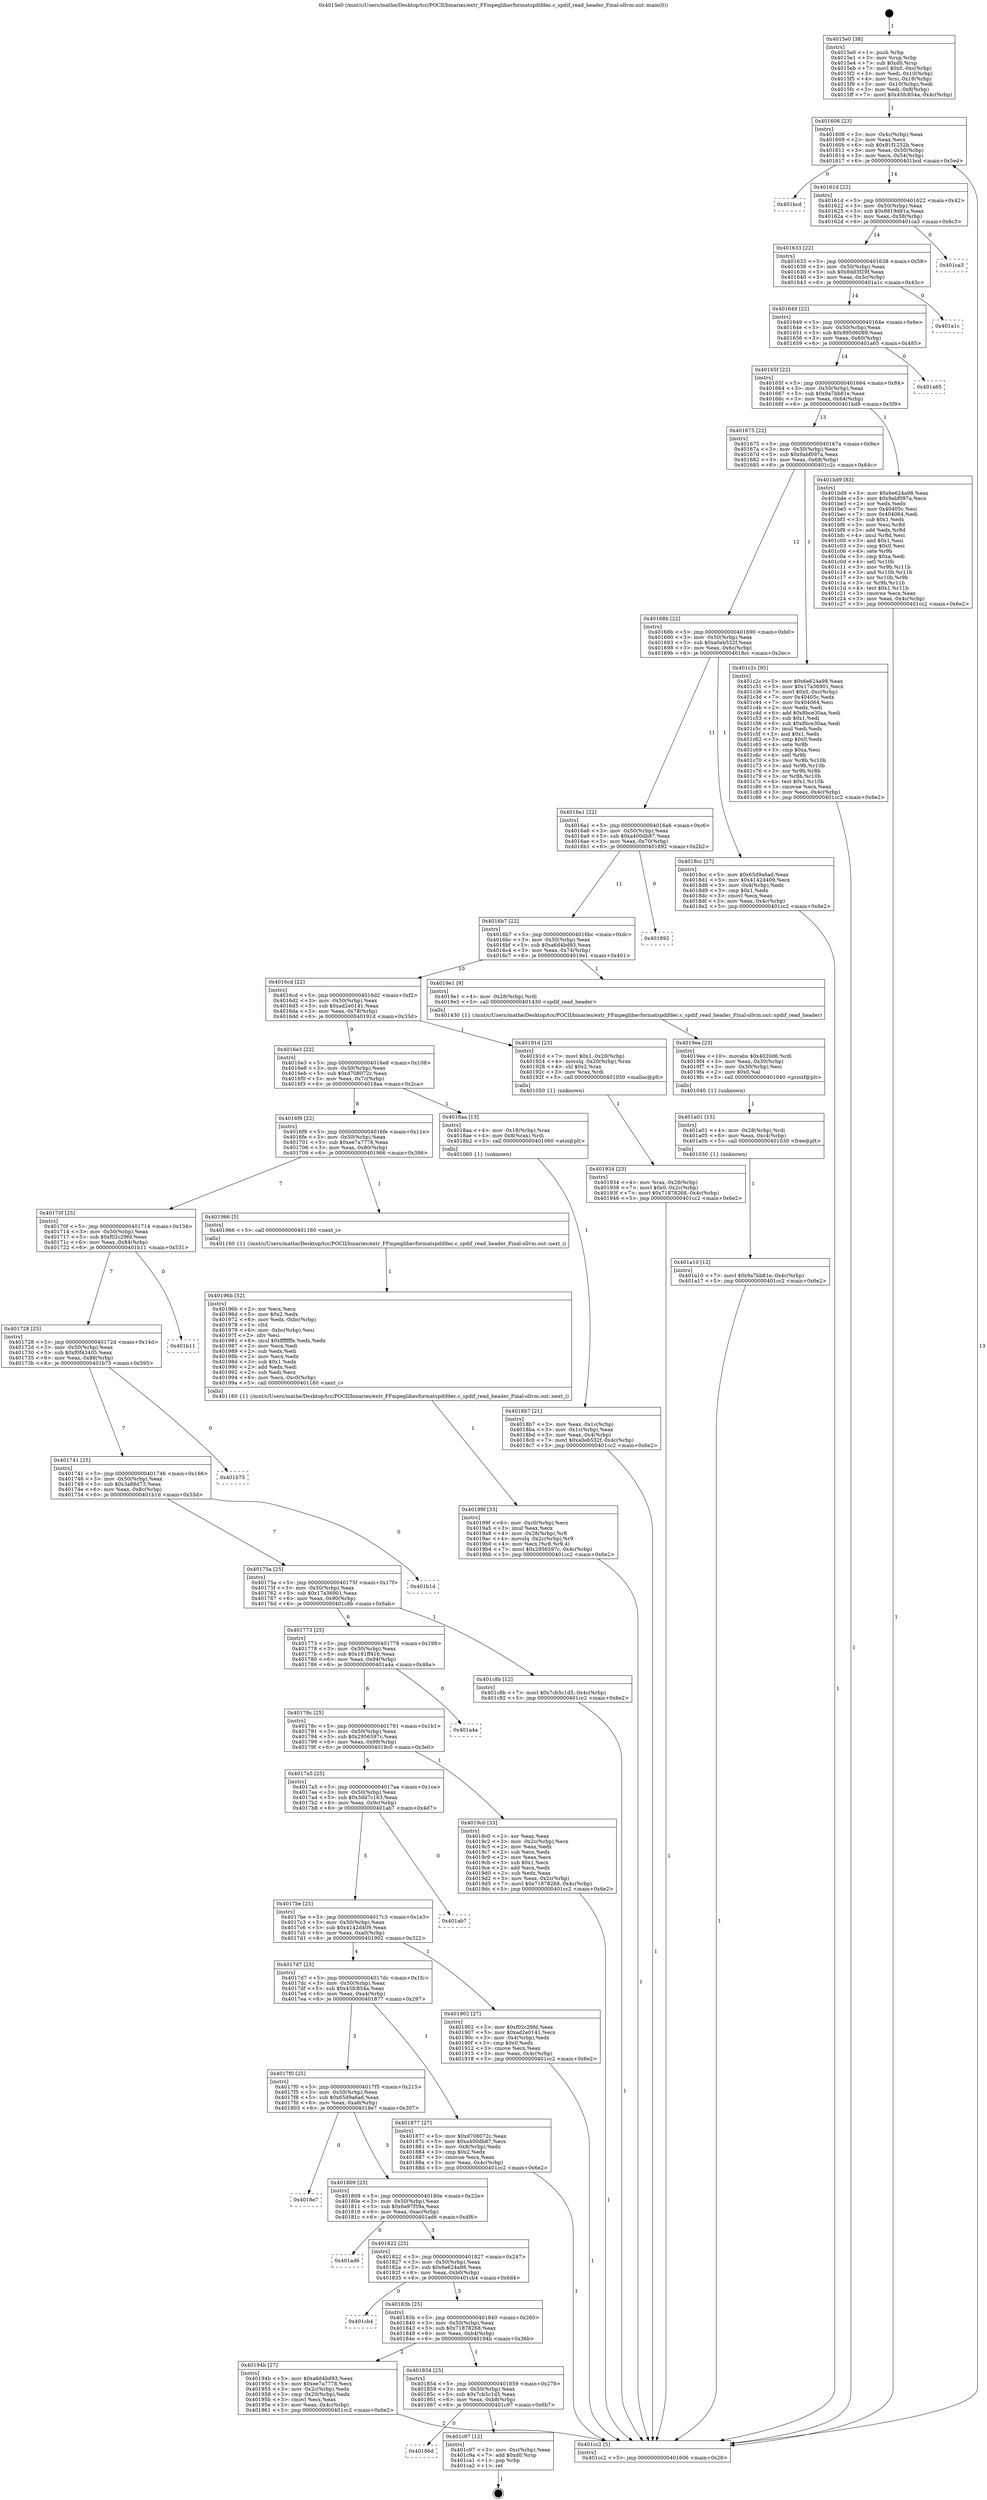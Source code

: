digraph "0x4015e0" {
  label = "0x4015e0 (/mnt/c/Users/mathe/Desktop/tcc/POCII/binaries/extr_FFmpeglibavformatspdifdec.c_spdif_read_header_Final-ollvm.out::main(0))"
  labelloc = "t"
  node[shape=record]

  Entry [label="",width=0.3,height=0.3,shape=circle,fillcolor=black,style=filled]
  "0x401606" [label="{
     0x401606 [23]\l
     | [instrs]\l
     &nbsp;&nbsp;0x401606 \<+3\>: mov -0x4c(%rbp),%eax\l
     &nbsp;&nbsp;0x401609 \<+2\>: mov %eax,%ecx\l
     &nbsp;&nbsp;0x40160b \<+6\>: sub $0x81f1252b,%ecx\l
     &nbsp;&nbsp;0x401611 \<+3\>: mov %eax,-0x50(%rbp)\l
     &nbsp;&nbsp;0x401614 \<+3\>: mov %ecx,-0x54(%rbp)\l
     &nbsp;&nbsp;0x401617 \<+6\>: je 0000000000401bcd \<main+0x5ed\>\l
  }"]
  "0x401bcd" [label="{
     0x401bcd\l
  }", style=dashed]
  "0x40161d" [label="{
     0x40161d [22]\l
     | [instrs]\l
     &nbsp;&nbsp;0x40161d \<+5\>: jmp 0000000000401622 \<main+0x42\>\l
     &nbsp;&nbsp;0x401622 \<+3\>: mov -0x50(%rbp),%eax\l
     &nbsp;&nbsp;0x401625 \<+5\>: sub $0x8819d91a,%eax\l
     &nbsp;&nbsp;0x40162a \<+3\>: mov %eax,-0x58(%rbp)\l
     &nbsp;&nbsp;0x40162d \<+6\>: je 0000000000401ca3 \<main+0x6c3\>\l
  }"]
  Exit [label="",width=0.3,height=0.3,shape=circle,fillcolor=black,style=filled,peripheries=2]
  "0x401ca3" [label="{
     0x401ca3\l
  }", style=dashed]
  "0x401633" [label="{
     0x401633 [22]\l
     | [instrs]\l
     &nbsp;&nbsp;0x401633 \<+5\>: jmp 0000000000401638 \<main+0x58\>\l
     &nbsp;&nbsp;0x401638 \<+3\>: mov -0x50(%rbp),%eax\l
     &nbsp;&nbsp;0x40163b \<+5\>: sub $0x8dd3f29f,%eax\l
     &nbsp;&nbsp;0x401640 \<+3\>: mov %eax,-0x5c(%rbp)\l
     &nbsp;&nbsp;0x401643 \<+6\>: je 0000000000401a1c \<main+0x43c\>\l
  }"]
  "0x40186d" [label="{
     0x40186d\l
  }", style=dashed]
  "0x401a1c" [label="{
     0x401a1c\l
  }", style=dashed]
  "0x401649" [label="{
     0x401649 [22]\l
     | [instrs]\l
     &nbsp;&nbsp;0x401649 \<+5\>: jmp 000000000040164e \<main+0x6e\>\l
     &nbsp;&nbsp;0x40164e \<+3\>: mov -0x50(%rbp),%eax\l
     &nbsp;&nbsp;0x401651 \<+5\>: sub $0x99506089,%eax\l
     &nbsp;&nbsp;0x401656 \<+3\>: mov %eax,-0x60(%rbp)\l
     &nbsp;&nbsp;0x401659 \<+6\>: je 0000000000401a65 \<main+0x485\>\l
  }"]
  "0x401c97" [label="{
     0x401c97 [12]\l
     | [instrs]\l
     &nbsp;&nbsp;0x401c97 \<+3\>: mov -0xc(%rbp),%eax\l
     &nbsp;&nbsp;0x401c9a \<+7\>: add $0xd0,%rsp\l
     &nbsp;&nbsp;0x401ca1 \<+1\>: pop %rbp\l
     &nbsp;&nbsp;0x401ca2 \<+1\>: ret\l
  }"]
  "0x401a65" [label="{
     0x401a65\l
  }", style=dashed]
  "0x40165f" [label="{
     0x40165f [22]\l
     | [instrs]\l
     &nbsp;&nbsp;0x40165f \<+5\>: jmp 0000000000401664 \<main+0x84\>\l
     &nbsp;&nbsp;0x401664 \<+3\>: mov -0x50(%rbp),%eax\l
     &nbsp;&nbsp;0x401667 \<+5\>: sub $0x9a7bb81e,%eax\l
     &nbsp;&nbsp;0x40166c \<+3\>: mov %eax,-0x64(%rbp)\l
     &nbsp;&nbsp;0x40166f \<+6\>: je 0000000000401bd9 \<main+0x5f9\>\l
  }"]
  "0x401a10" [label="{
     0x401a10 [12]\l
     | [instrs]\l
     &nbsp;&nbsp;0x401a10 \<+7\>: movl $0x9a7bb81e,-0x4c(%rbp)\l
     &nbsp;&nbsp;0x401a17 \<+5\>: jmp 0000000000401cc2 \<main+0x6e2\>\l
  }"]
  "0x401bd9" [label="{
     0x401bd9 [83]\l
     | [instrs]\l
     &nbsp;&nbsp;0x401bd9 \<+5\>: mov $0x6e624a98,%eax\l
     &nbsp;&nbsp;0x401bde \<+5\>: mov $0x9abf097a,%ecx\l
     &nbsp;&nbsp;0x401be3 \<+2\>: xor %edx,%edx\l
     &nbsp;&nbsp;0x401be5 \<+7\>: mov 0x40405c,%esi\l
     &nbsp;&nbsp;0x401bec \<+7\>: mov 0x404064,%edi\l
     &nbsp;&nbsp;0x401bf3 \<+3\>: sub $0x1,%edx\l
     &nbsp;&nbsp;0x401bf6 \<+3\>: mov %esi,%r8d\l
     &nbsp;&nbsp;0x401bf9 \<+3\>: add %edx,%r8d\l
     &nbsp;&nbsp;0x401bfc \<+4\>: imul %r8d,%esi\l
     &nbsp;&nbsp;0x401c00 \<+3\>: and $0x1,%esi\l
     &nbsp;&nbsp;0x401c03 \<+3\>: cmp $0x0,%esi\l
     &nbsp;&nbsp;0x401c06 \<+4\>: sete %r9b\l
     &nbsp;&nbsp;0x401c0a \<+3\>: cmp $0xa,%edi\l
     &nbsp;&nbsp;0x401c0d \<+4\>: setl %r10b\l
     &nbsp;&nbsp;0x401c11 \<+3\>: mov %r9b,%r11b\l
     &nbsp;&nbsp;0x401c14 \<+3\>: and %r10b,%r11b\l
     &nbsp;&nbsp;0x401c17 \<+3\>: xor %r10b,%r9b\l
     &nbsp;&nbsp;0x401c1a \<+3\>: or %r9b,%r11b\l
     &nbsp;&nbsp;0x401c1d \<+4\>: test $0x1,%r11b\l
     &nbsp;&nbsp;0x401c21 \<+3\>: cmovne %ecx,%eax\l
     &nbsp;&nbsp;0x401c24 \<+3\>: mov %eax,-0x4c(%rbp)\l
     &nbsp;&nbsp;0x401c27 \<+5\>: jmp 0000000000401cc2 \<main+0x6e2\>\l
  }"]
  "0x401675" [label="{
     0x401675 [22]\l
     | [instrs]\l
     &nbsp;&nbsp;0x401675 \<+5\>: jmp 000000000040167a \<main+0x9a\>\l
     &nbsp;&nbsp;0x40167a \<+3\>: mov -0x50(%rbp),%eax\l
     &nbsp;&nbsp;0x40167d \<+5\>: sub $0x9abf097a,%eax\l
     &nbsp;&nbsp;0x401682 \<+3\>: mov %eax,-0x68(%rbp)\l
     &nbsp;&nbsp;0x401685 \<+6\>: je 0000000000401c2c \<main+0x64c\>\l
  }"]
  "0x401a01" [label="{
     0x401a01 [15]\l
     | [instrs]\l
     &nbsp;&nbsp;0x401a01 \<+4\>: mov -0x28(%rbp),%rdi\l
     &nbsp;&nbsp;0x401a05 \<+6\>: mov %eax,-0xc4(%rbp)\l
     &nbsp;&nbsp;0x401a0b \<+5\>: call 0000000000401030 \<free@plt\>\l
     | [calls]\l
     &nbsp;&nbsp;0x401030 \{1\} (unknown)\l
  }"]
  "0x401c2c" [label="{
     0x401c2c [95]\l
     | [instrs]\l
     &nbsp;&nbsp;0x401c2c \<+5\>: mov $0x6e624a98,%eax\l
     &nbsp;&nbsp;0x401c31 \<+5\>: mov $0x17a36901,%ecx\l
     &nbsp;&nbsp;0x401c36 \<+7\>: movl $0x0,-0xc(%rbp)\l
     &nbsp;&nbsp;0x401c3d \<+7\>: mov 0x40405c,%edx\l
     &nbsp;&nbsp;0x401c44 \<+7\>: mov 0x404064,%esi\l
     &nbsp;&nbsp;0x401c4b \<+2\>: mov %edx,%edi\l
     &nbsp;&nbsp;0x401c4d \<+6\>: add $0x8bce30aa,%edi\l
     &nbsp;&nbsp;0x401c53 \<+3\>: sub $0x1,%edi\l
     &nbsp;&nbsp;0x401c56 \<+6\>: sub $0x8bce30aa,%edi\l
     &nbsp;&nbsp;0x401c5c \<+3\>: imul %edi,%edx\l
     &nbsp;&nbsp;0x401c5f \<+3\>: and $0x1,%edx\l
     &nbsp;&nbsp;0x401c62 \<+3\>: cmp $0x0,%edx\l
     &nbsp;&nbsp;0x401c65 \<+4\>: sete %r8b\l
     &nbsp;&nbsp;0x401c69 \<+3\>: cmp $0xa,%esi\l
     &nbsp;&nbsp;0x401c6c \<+4\>: setl %r9b\l
     &nbsp;&nbsp;0x401c70 \<+3\>: mov %r8b,%r10b\l
     &nbsp;&nbsp;0x401c73 \<+3\>: and %r9b,%r10b\l
     &nbsp;&nbsp;0x401c76 \<+3\>: xor %r9b,%r8b\l
     &nbsp;&nbsp;0x401c79 \<+3\>: or %r8b,%r10b\l
     &nbsp;&nbsp;0x401c7c \<+4\>: test $0x1,%r10b\l
     &nbsp;&nbsp;0x401c80 \<+3\>: cmovne %ecx,%eax\l
     &nbsp;&nbsp;0x401c83 \<+3\>: mov %eax,-0x4c(%rbp)\l
     &nbsp;&nbsp;0x401c86 \<+5\>: jmp 0000000000401cc2 \<main+0x6e2\>\l
  }"]
  "0x40168b" [label="{
     0x40168b [22]\l
     | [instrs]\l
     &nbsp;&nbsp;0x40168b \<+5\>: jmp 0000000000401690 \<main+0xb0\>\l
     &nbsp;&nbsp;0x401690 \<+3\>: mov -0x50(%rbp),%eax\l
     &nbsp;&nbsp;0x401693 \<+5\>: sub $0xa0eb532f,%eax\l
     &nbsp;&nbsp;0x401698 \<+3\>: mov %eax,-0x6c(%rbp)\l
     &nbsp;&nbsp;0x40169b \<+6\>: je 00000000004018cc \<main+0x2ec\>\l
  }"]
  "0x4019ea" [label="{
     0x4019ea [23]\l
     | [instrs]\l
     &nbsp;&nbsp;0x4019ea \<+10\>: movabs $0x4020d6,%rdi\l
     &nbsp;&nbsp;0x4019f4 \<+3\>: mov %eax,-0x30(%rbp)\l
     &nbsp;&nbsp;0x4019f7 \<+3\>: mov -0x30(%rbp),%esi\l
     &nbsp;&nbsp;0x4019fa \<+2\>: mov $0x0,%al\l
     &nbsp;&nbsp;0x4019fc \<+5\>: call 0000000000401040 \<printf@plt\>\l
     | [calls]\l
     &nbsp;&nbsp;0x401040 \{1\} (unknown)\l
  }"]
  "0x4018cc" [label="{
     0x4018cc [27]\l
     | [instrs]\l
     &nbsp;&nbsp;0x4018cc \<+5\>: mov $0x65d9a6ad,%eax\l
     &nbsp;&nbsp;0x4018d1 \<+5\>: mov $0x4142d409,%ecx\l
     &nbsp;&nbsp;0x4018d6 \<+3\>: mov -0x4(%rbp),%edx\l
     &nbsp;&nbsp;0x4018d9 \<+3\>: cmp $0x1,%edx\l
     &nbsp;&nbsp;0x4018dc \<+3\>: cmovl %ecx,%eax\l
     &nbsp;&nbsp;0x4018df \<+3\>: mov %eax,-0x4c(%rbp)\l
     &nbsp;&nbsp;0x4018e2 \<+5\>: jmp 0000000000401cc2 \<main+0x6e2\>\l
  }"]
  "0x4016a1" [label="{
     0x4016a1 [22]\l
     | [instrs]\l
     &nbsp;&nbsp;0x4016a1 \<+5\>: jmp 00000000004016a6 \<main+0xc6\>\l
     &nbsp;&nbsp;0x4016a6 \<+3\>: mov -0x50(%rbp),%eax\l
     &nbsp;&nbsp;0x4016a9 \<+5\>: sub $0xa400db87,%eax\l
     &nbsp;&nbsp;0x4016ae \<+3\>: mov %eax,-0x70(%rbp)\l
     &nbsp;&nbsp;0x4016b1 \<+6\>: je 0000000000401892 \<main+0x2b2\>\l
  }"]
  "0x40199f" [label="{
     0x40199f [33]\l
     | [instrs]\l
     &nbsp;&nbsp;0x40199f \<+6\>: mov -0xc0(%rbp),%ecx\l
     &nbsp;&nbsp;0x4019a5 \<+3\>: imul %eax,%ecx\l
     &nbsp;&nbsp;0x4019a8 \<+4\>: mov -0x28(%rbp),%r8\l
     &nbsp;&nbsp;0x4019ac \<+4\>: movslq -0x2c(%rbp),%r9\l
     &nbsp;&nbsp;0x4019b0 \<+4\>: mov %ecx,(%r8,%r9,4)\l
     &nbsp;&nbsp;0x4019b4 \<+7\>: movl $0x2956597c,-0x4c(%rbp)\l
     &nbsp;&nbsp;0x4019bb \<+5\>: jmp 0000000000401cc2 \<main+0x6e2\>\l
  }"]
  "0x401892" [label="{
     0x401892\l
  }", style=dashed]
  "0x4016b7" [label="{
     0x4016b7 [22]\l
     | [instrs]\l
     &nbsp;&nbsp;0x4016b7 \<+5\>: jmp 00000000004016bc \<main+0xdc\>\l
     &nbsp;&nbsp;0x4016bc \<+3\>: mov -0x50(%rbp),%eax\l
     &nbsp;&nbsp;0x4016bf \<+5\>: sub $0xa6d4bd93,%eax\l
     &nbsp;&nbsp;0x4016c4 \<+3\>: mov %eax,-0x74(%rbp)\l
     &nbsp;&nbsp;0x4016c7 \<+6\>: je 00000000004019e1 \<main+0x401\>\l
  }"]
  "0x40196b" [label="{
     0x40196b [52]\l
     | [instrs]\l
     &nbsp;&nbsp;0x40196b \<+2\>: xor %ecx,%ecx\l
     &nbsp;&nbsp;0x40196d \<+5\>: mov $0x2,%edx\l
     &nbsp;&nbsp;0x401972 \<+6\>: mov %edx,-0xbc(%rbp)\l
     &nbsp;&nbsp;0x401978 \<+1\>: cltd\l
     &nbsp;&nbsp;0x401979 \<+6\>: mov -0xbc(%rbp),%esi\l
     &nbsp;&nbsp;0x40197f \<+2\>: idiv %esi\l
     &nbsp;&nbsp;0x401981 \<+6\>: imul $0xfffffffe,%edx,%edx\l
     &nbsp;&nbsp;0x401987 \<+2\>: mov %ecx,%edi\l
     &nbsp;&nbsp;0x401989 \<+2\>: sub %edx,%edi\l
     &nbsp;&nbsp;0x40198b \<+2\>: mov %ecx,%edx\l
     &nbsp;&nbsp;0x40198d \<+3\>: sub $0x1,%edx\l
     &nbsp;&nbsp;0x401990 \<+2\>: add %edx,%edi\l
     &nbsp;&nbsp;0x401992 \<+2\>: sub %edi,%ecx\l
     &nbsp;&nbsp;0x401994 \<+6\>: mov %ecx,-0xc0(%rbp)\l
     &nbsp;&nbsp;0x40199a \<+5\>: call 0000000000401160 \<next_i\>\l
     | [calls]\l
     &nbsp;&nbsp;0x401160 \{1\} (/mnt/c/Users/mathe/Desktop/tcc/POCII/binaries/extr_FFmpeglibavformatspdifdec.c_spdif_read_header_Final-ollvm.out::next_i)\l
  }"]
  "0x4019e1" [label="{
     0x4019e1 [9]\l
     | [instrs]\l
     &nbsp;&nbsp;0x4019e1 \<+4\>: mov -0x28(%rbp),%rdi\l
     &nbsp;&nbsp;0x4019e5 \<+5\>: call 0000000000401430 \<spdif_read_header\>\l
     | [calls]\l
     &nbsp;&nbsp;0x401430 \{1\} (/mnt/c/Users/mathe/Desktop/tcc/POCII/binaries/extr_FFmpeglibavformatspdifdec.c_spdif_read_header_Final-ollvm.out::spdif_read_header)\l
  }"]
  "0x4016cd" [label="{
     0x4016cd [22]\l
     | [instrs]\l
     &nbsp;&nbsp;0x4016cd \<+5\>: jmp 00000000004016d2 \<main+0xf2\>\l
     &nbsp;&nbsp;0x4016d2 \<+3\>: mov -0x50(%rbp),%eax\l
     &nbsp;&nbsp;0x4016d5 \<+5\>: sub $0xad2e0141,%eax\l
     &nbsp;&nbsp;0x4016da \<+3\>: mov %eax,-0x78(%rbp)\l
     &nbsp;&nbsp;0x4016dd \<+6\>: je 000000000040191d \<main+0x33d\>\l
  }"]
  "0x401854" [label="{
     0x401854 [25]\l
     | [instrs]\l
     &nbsp;&nbsp;0x401854 \<+5\>: jmp 0000000000401859 \<main+0x279\>\l
     &nbsp;&nbsp;0x401859 \<+3\>: mov -0x50(%rbp),%eax\l
     &nbsp;&nbsp;0x40185c \<+5\>: sub $0x7cb5c1d5,%eax\l
     &nbsp;&nbsp;0x401861 \<+6\>: mov %eax,-0xb8(%rbp)\l
     &nbsp;&nbsp;0x401867 \<+6\>: je 0000000000401c97 \<main+0x6b7\>\l
  }"]
  "0x40191d" [label="{
     0x40191d [23]\l
     | [instrs]\l
     &nbsp;&nbsp;0x40191d \<+7\>: movl $0x1,-0x20(%rbp)\l
     &nbsp;&nbsp;0x401924 \<+4\>: movslq -0x20(%rbp),%rax\l
     &nbsp;&nbsp;0x401928 \<+4\>: shl $0x2,%rax\l
     &nbsp;&nbsp;0x40192c \<+3\>: mov %rax,%rdi\l
     &nbsp;&nbsp;0x40192f \<+5\>: call 0000000000401050 \<malloc@plt\>\l
     | [calls]\l
     &nbsp;&nbsp;0x401050 \{1\} (unknown)\l
  }"]
  "0x4016e3" [label="{
     0x4016e3 [22]\l
     | [instrs]\l
     &nbsp;&nbsp;0x4016e3 \<+5\>: jmp 00000000004016e8 \<main+0x108\>\l
     &nbsp;&nbsp;0x4016e8 \<+3\>: mov -0x50(%rbp),%eax\l
     &nbsp;&nbsp;0x4016eb \<+5\>: sub $0xd708072c,%eax\l
     &nbsp;&nbsp;0x4016f0 \<+3\>: mov %eax,-0x7c(%rbp)\l
     &nbsp;&nbsp;0x4016f3 \<+6\>: je 00000000004018aa \<main+0x2ca\>\l
  }"]
  "0x40194b" [label="{
     0x40194b [27]\l
     | [instrs]\l
     &nbsp;&nbsp;0x40194b \<+5\>: mov $0xa6d4bd93,%eax\l
     &nbsp;&nbsp;0x401950 \<+5\>: mov $0xee7a7778,%ecx\l
     &nbsp;&nbsp;0x401955 \<+3\>: mov -0x2c(%rbp),%edx\l
     &nbsp;&nbsp;0x401958 \<+3\>: cmp -0x20(%rbp),%edx\l
     &nbsp;&nbsp;0x40195b \<+3\>: cmovl %ecx,%eax\l
     &nbsp;&nbsp;0x40195e \<+3\>: mov %eax,-0x4c(%rbp)\l
     &nbsp;&nbsp;0x401961 \<+5\>: jmp 0000000000401cc2 \<main+0x6e2\>\l
  }"]
  "0x4018aa" [label="{
     0x4018aa [13]\l
     | [instrs]\l
     &nbsp;&nbsp;0x4018aa \<+4\>: mov -0x18(%rbp),%rax\l
     &nbsp;&nbsp;0x4018ae \<+4\>: mov 0x8(%rax),%rdi\l
     &nbsp;&nbsp;0x4018b2 \<+5\>: call 0000000000401060 \<atoi@plt\>\l
     | [calls]\l
     &nbsp;&nbsp;0x401060 \{1\} (unknown)\l
  }"]
  "0x4016f9" [label="{
     0x4016f9 [22]\l
     | [instrs]\l
     &nbsp;&nbsp;0x4016f9 \<+5\>: jmp 00000000004016fe \<main+0x11e\>\l
     &nbsp;&nbsp;0x4016fe \<+3\>: mov -0x50(%rbp),%eax\l
     &nbsp;&nbsp;0x401701 \<+5\>: sub $0xee7a7778,%eax\l
     &nbsp;&nbsp;0x401706 \<+3\>: mov %eax,-0x80(%rbp)\l
     &nbsp;&nbsp;0x401709 \<+6\>: je 0000000000401966 \<main+0x386\>\l
  }"]
  "0x40183b" [label="{
     0x40183b [25]\l
     | [instrs]\l
     &nbsp;&nbsp;0x40183b \<+5\>: jmp 0000000000401840 \<main+0x260\>\l
     &nbsp;&nbsp;0x401840 \<+3\>: mov -0x50(%rbp),%eax\l
     &nbsp;&nbsp;0x401843 \<+5\>: sub $0x71878268,%eax\l
     &nbsp;&nbsp;0x401848 \<+6\>: mov %eax,-0xb4(%rbp)\l
     &nbsp;&nbsp;0x40184e \<+6\>: je 000000000040194b \<main+0x36b\>\l
  }"]
  "0x401966" [label="{
     0x401966 [5]\l
     | [instrs]\l
     &nbsp;&nbsp;0x401966 \<+5\>: call 0000000000401160 \<next_i\>\l
     | [calls]\l
     &nbsp;&nbsp;0x401160 \{1\} (/mnt/c/Users/mathe/Desktop/tcc/POCII/binaries/extr_FFmpeglibavformatspdifdec.c_spdif_read_header_Final-ollvm.out::next_i)\l
  }"]
  "0x40170f" [label="{
     0x40170f [25]\l
     | [instrs]\l
     &nbsp;&nbsp;0x40170f \<+5\>: jmp 0000000000401714 \<main+0x134\>\l
     &nbsp;&nbsp;0x401714 \<+3\>: mov -0x50(%rbp),%eax\l
     &nbsp;&nbsp;0x401717 \<+5\>: sub $0xf02c29fd,%eax\l
     &nbsp;&nbsp;0x40171c \<+6\>: mov %eax,-0x84(%rbp)\l
     &nbsp;&nbsp;0x401722 \<+6\>: je 0000000000401b11 \<main+0x531\>\l
  }"]
  "0x401cb4" [label="{
     0x401cb4\l
  }", style=dashed]
  "0x401b11" [label="{
     0x401b11\l
  }", style=dashed]
  "0x401728" [label="{
     0x401728 [25]\l
     | [instrs]\l
     &nbsp;&nbsp;0x401728 \<+5\>: jmp 000000000040172d \<main+0x14d\>\l
     &nbsp;&nbsp;0x40172d \<+3\>: mov -0x50(%rbp),%eax\l
     &nbsp;&nbsp;0x401730 \<+5\>: sub $0xf0f43405,%eax\l
     &nbsp;&nbsp;0x401735 \<+6\>: mov %eax,-0x88(%rbp)\l
     &nbsp;&nbsp;0x40173b \<+6\>: je 0000000000401b75 \<main+0x595\>\l
  }"]
  "0x401822" [label="{
     0x401822 [25]\l
     | [instrs]\l
     &nbsp;&nbsp;0x401822 \<+5\>: jmp 0000000000401827 \<main+0x247\>\l
     &nbsp;&nbsp;0x401827 \<+3\>: mov -0x50(%rbp),%eax\l
     &nbsp;&nbsp;0x40182a \<+5\>: sub $0x6e624a98,%eax\l
     &nbsp;&nbsp;0x40182f \<+6\>: mov %eax,-0xb0(%rbp)\l
     &nbsp;&nbsp;0x401835 \<+6\>: je 0000000000401cb4 \<main+0x6d4\>\l
  }"]
  "0x401b75" [label="{
     0x401b75\l
  }", style=dashed]
  "0x401741" [label="{
     0x401741 [25]\l
     | [instrs]\l
     &nbsp;&nbsp;0x401741 \<+5\>: jmp 0000000000401746 \<main+0x166\>\l
     &nbsp;&nbsp;0x401746 \<+3\>: mov -0x50(%rbp),%eax\l
     &nbsp;&nbsp;0x401749 \<+5\>: sub $0x3a88d73,%eax\l
     &nbsp;&nbsp;0x40174e \<+6\>: mov %eax,-0x8c(%rbp)\l
     &nbsp;&nbsp;0x401754 \<+6\>: je 0000000000401b1d \<main+0x53d\>\l
  }"]
  "0x401ad6" [label="{
     0x401ad6\l
  }", style=dashed]
  "0x401b1d" [label="{
     0x401b1d\l
  }", style=dashed]
  "0x40175a" [label="{
     0x40175a [25]\l
     | [instrs]\l
     &nbsp;&nbsp;0x40175a \<+5\>: jmp 000000000040175f \<main+0x17f\>\l
     &nbsp;&nbsp;0x40175f \<+3\>: mov -0x50(%rbp),%eax\l
     &nbsp;&nbsp;0x401762 \<+5\>: sub $0x17a36901,%eax\l
     &nbsp;&nbsp;0x401767 \<+6\>: mov %eax,-0x90(%rbp)\l
     &nbsp;&nbsp;0x40176d \<+6\>: je 0000000000401c8b \<main+0x6ab\>\l
  }"]
  "0x401809" [label="{
     0x401809 [25]\l
     | [instrs]\l
     &nbsp;&nbsp;0x401809 \<+5\>: jmp 000000000040180e \<main+0x22e\>\l
     &nbsp;&nbsp;0x40180e \<+3\>: mov -0x50(%rbp),%eax\l
     &nbsp;&nbsp;0x401811 \<+5\>: sub $0x6a97f59a,%eax\l
     &nbsp;&nbsp;0x401816 \<+6\>: mov %eax,-0xac(%rbp)\l
     &nbsp;&nbsp;0x40181c \<+6\>: je 0000000000401ad6 \<main+0x4f6\>\l
  }"]
  "0x401c8b" [label="{
     0x401c8b [12]\l
     | [instrs]\l
     &nbsp;&nbsp;0x401c8b \<+7\>: movl $0x7cb5c1d5,-0x4c(%rbp)\l
     &nbsp;&nbsp;0x401c92 \<+5\>: jmp 0000000000401cc2 \<main+0x6e2\>\l
  }"]
  "0x401773" [label="{
     0x401773 [25]\l
     | [instrs]\l
     &nbsp;&nbsp;0x401773 \<+5\>: jmp 0000000000401778 \<main+0x198\>\l
     &nbsp;&nbsp;0x401778 \<+3\>: mov -0x50(%rbp),%eax\l
     &nbsp;&nbsp;0x40177b \<+5\>: sub $0x181ff416,%eax\l
     &nbsp;&nbsp;0x401780 \<+6\>: mov %eax,-0x94(%rbp)\l
     &nbsp;&nbsp;0x401786 \<+6\>: je 0000000000401a4a \<main+0x46a\>\l
  }"]
  "0x4018e7" [label="{
     0x4018e7\l
  }", style=dashed]
  "0x401a4a" [label="{
     0x401a4a\l
  }", style=dashed]
  "0x40178c" [label="{
     0x40178c [25]\l
     | [instrs]\l
     &nbsp;&nbsp;0x40178c \<+5\>: jmp 0000000000401791 \<main+0x1b1\>\l
     &nbsp;&nbsp;0x401791 \<+3\>: mov -0x50(%rbp),%eax\l
     &nbsp;&nbsp;0x401794 \<+5\>: sub $0x2956597c,%eax\l
     &nbsp;&nbsp;0x401799 \<+6\>: mov %eax,-0x98(%rbp)\l
     &nbsp;&nbsp;0x40179f \<+6\>: je 00000000004019c0 \<main+0x3e0\>\l
  }"]
  "0x401934" [label="{
     0x401934 [23]\l
     | [instrs]\l
     &nbsp;&nbsp;0x401934 \<+4\>: mov %rax,-0x28(%rbp)\l
     &nbsp;&nbsp;0x401938 \<+7\>: movl $0x0,-0x2c(%rbp)\l
     &nbsp;&nbsp;0x40193f \<+7\>: movl $0x71878268,-0x4c(%rbp)\l
     &nbsp;&nbsp;0x401946 \<+5\>: jmp 0000000000401cc2 \<main+0x6e2\>\l
  }"]
  "0x4019c0" [label="{
     0x4019c0 [33]\l
     | [instrs]\l
     &nbsp;&nbsp;0x4019c0 \<+2\>: xor %eax,%eax\l
     &nbsp;&nbsp;0x4019c2 \<+3\>: mov -0x2c(%rbp),%ecx\l
     &nbsp;&nbsp;0x4019c5 \<+2\>: mov %eax,%edx\l
     &nbsp;&nbsp;0x4019c7 \<+2\>: sub %ecx,%edx\l
     &nbsp;&nbsp;0x4019c9 \<+2\>: mov %eax,%ecx\l
     &nbsp;&nbsp;0x4019cb \<+3\>: sub $0x1,%ecx\l
     &nbsp;&nbsp;0x4019ce \<+2\>: add %ecx,%edx\l
     &nbsp;&nbsp;0x4019d0 \<+2\>: sub %edx,%eax\l
     &nbsp;&nbsp;0x4019d2 \<+3\>: mov %eax,-0x2c(%rbp)\l
     &nbsp;&nbsp;0x4019d5 \<+7\>: movl $0x71878268,-0x4c(%rbp)\l
     &nbsp;&nbsp;0x4019dc \<+5\>: jmp 0000000000401cc2 \<main+0x6e2\>\l
  }"]
  "0x4017a5" [label="{
     0x4017a5 [25]\l
     | [instrs]\l
     &nbsp;&nbsp;0x4017a5 \<+5\>: jmp 00000000004017aa \<main+0x1ca\>\l
     &nbsp;&nbsp;0x4017aa \<+3\>: mov -0x50(%rbp),%eax\l
     &nbsp;&nbsp;0x4017ad \<+5\>: sub $0x3dd7c163,%eax\l
     &nbsp;&nbsp;0x4017b2 \<+6\>: mov %eax,-0x9c(%rbp)\l
     &nbsp;&nbsp;0x4017b8 \<+6\>: je 0000000000401ab7 \<main+0x4d7\>\l
  }"]
  "0x4018b7" [label="{
     0x4018b7 [21]\l
     | [instrs]\l
     &nbsp;&nbsp;0x4018b7 \<+3\>: mov %eax,-0x1c(%rbp)\l
     &nbsp;&nbsp;0x4018ba \<+3\>: mov -0x1c(%rbp),%eax\l
     &nbsp;&nbsp;0x4018bd \<+3\>: mov %eax,-0x4(%rbp)\l
     &nbsp;&nbsp;0x4018c0 \<+7\>: movl $0xa0eb532f,-0x4c(%rbp)\l
     &nbsp;&nbsp;0x4018c7 \<+5\>: jmp 0000000000401cc2 \<main+0x6e2\>\l
  }"]
  "0x401ab7" [label="{
     0x401ab7\l
  }", style=dashed]
  "0x4017be" [label="{
     0x4017be [25]\l
     | [instrs]\l
     &nbsp;&nbsp;0x4017be \<+5\>: jmp 00000000004017c3 \<main+0x1e3\>\l
     &nbsp;&nbsp;0x4017c3 \<+3\>: mov -0x50(%rbp),%eax\l
     &nbsp;&nbsp;0x4017c6 \<+5\>: sub $0x4142d409,%eax\l
     &nbsp;&nbsp;0x4017cb \<+6\>: mov %eax,-0xa0(%rbp)\l
     &nbsp;&nbsp;0x4017d1 \<+6\>: je 0000000000401902 \<main+0x322\>\l
  }"]
  "0x4015e0" [label="{
     0x4015e0 [38]\l
     | [instrs]\l
     &nbsp;&nbsp;0x4015e0 \<+1\>: push %rbp\l
     &nbsp;&nbsp;0x4015e1 \<+3\>: mov %rsp,%rbp\l
     &nbsp;&nbsp;0x4015e4 \<+7\>: sub $0xd0,%rsp\l
     &nbsp;&nbsp;0x4015eb \<+7\>: movl $0x0,-0xc(%rbp)\l
     &nbsp;&nbsp;0x4015f2 \<+3\>: mov %edi,-0x10(%rbp)\l
     &nbsp;&nbsp;0x4015f5 \<+4\>: mov %rsi,-0x18(%rbp)\l
     &nbsp;&nbsp;0x4015f9 \<+3\>: mov -0x10(%rbp),%edi\l
     &nbsp;&nbsp;0x4015fc \<+3\>: mov %edi,-0x8(%rbp)\l
     &nbsp;&nbsp;0x4015ff \<+7\>: movl $0x45fc854a,-0x4c(%rbp)\l
  }"]
  "0x401902" [label="{
     0x401902 [27]\l
     | [instrs]\l
     &nbsp;&nbsp;0x401902 \<+5\>: mov $0xf02c29fd,%eax\l
     &nbsp;&nbsp;0x401907 \<+5\>: mov $0xad2e0141,%ecx\l
     &nbsp;&nbsp;0x40190c \<+3\>: mov -0x4(%rbp),%edx\l
     &nbsp;&nbsp;0x40190f \<+3\>: cmp $0x0,%edx\l
     &nbsp;&nbsp;0x401912 \<+3\>: cmove %ecx,%eax\l
     &nbsp;&nbsp;0x401915 \<+3\>: mov %eax,-0x4c(%rbp)\l
     &nbsp;&nbsp;0x401918 \<+5\>: jmp 0000000000401cc2 \<main+0x6e2\>\l
  }"]
  "0x4017d7" [label="{
     0x4017d7 [25]\l
     | [instrs]\l
     &nbsp;&nbsp;0x4017d7 \<+5\>: jmp 00000000004017dc \<main+0x1fc\>\l
     &nbsp;&nbsp;0x4017dc \<+3\>: mov -0x50(%rbp),%eax\l
     &nbsp;&nbsp;0x4017df \<+5\>: sub $0x45fc854a,%eax\l
     &nbsp;&nbsp;0x4017e4 \<+6\>: mov %eax,-0xa4(%rbp)\l
     &nbsp;&nbsp;0x4017ea \<+6\>: je 0000000000401877 \<main+0x297\>\l
  }"]
  "0x401cc2" [label="{
     0x401cc2 [5]\l
     | [instrs]\l
     &nbsp;&nbsp;0x401cc2 \<+5\>: jmp 0000000000401606 \<main+0x26\>\l
  }"]
  "0x401877" [label="{
     0x401877 [27]\l
     | [instrs]\l
     &nbsp;&nbsp;0x401877 \<+5\>: mov $0xd708072c,%eax\l
     &nbsp;&nbsp;0x40187c \<+5\>: mov $0xa400db87,%ecx\l
     &nbsp;&nbsp;0x401881 \<+3\>: mov -0x8(%rbp),%edx\l
     &nbsp;&nbsp;0x401884 \<+3\>: cmp $0x2,%edx\l
     &nbsp;&nbsp;0x401887 \<+3\>: cmovne %ecx,%eax\l
     &nbsp;&nbsp;0x40188a \<+3\>: mov %eax,-0x4c(%rbp)\l
     &nbsp;&nbsp;0x40188d \<+5\>: jmp 0000000000401cc2 \<main+0x6e2\>\l
  }"]
  "0x4017f0" [label="{
     0x4017f0 [25]\l
     | [instrs]\l
     &nbsp;&nbsp;0x4017f0 \<+5\>: jmp 00000000004017f5 \<main+0x215\>\l
     &nbsp;&nbsp;0x4017f5 \<+3\>: mov -0x50(%rbp),%eax\l
     &nbsp;&nbsp;0x4017f8 \<+5\>: sub $0x65d9a6ad,%eax\l
     &nbsp;&nbsp;0x4017fd \<+6\>: mov %eax,-0xa8(%rbp)\l
     &nbsp;&nbsp;0x401803 \<+6\>: je 00000000004018e7 \<main+0x307\>\l
  }"]
  Entry -> "0x4015e0" [label=" 1"]
  "0x401606" -> "0x401bcd" [label=" 0"]
  "0x401606" -> "0x40161d" [label=" 14"]
  "0x401c97" -> Exit [label=" 1"]
  "0x40161d" -> "0x401ca3" [label=" 0"]
  "0x40161d" -> "0x401633" [label=" 14"]
  "0x401854" -> "0x40186d" [label=" 0"]
  "0x401633" -> "0x401a1c" [label=" 0"]
  "0x401633" -> "0x401649" [label=" 14"]
  "0x401854" -> "0x401c97" [label=" 1"]
  "0x401649" -> "0x401a65" [label=" 0"]
  "0x401649" -> "0x40165f" [label=" 14"]
  "0x401c8b" -> "0x401cc2" [label=" 1"]
  "0x40165f" -> "0x401bd9" [label=" 1"]
  "0x40165f" -> "0x401675" [label=" 13"]
  "0x401c2c" -> "0x401cc2" [label=" 1"]
  "0x401675" -> "0x401c2c" [label=" 1"]
  "0x401675" -> "0x40168b" [label=" 12"]
  "0x401bd9" -> "0x401cc2" [label=" 1"]
  "0x40168b" -> "0x4018cc" [label=" 1"]
  "0x40168b" -> "0x4016a1" [label=" 11"]
  "0x401a10" -> "0x401cc2" [label=" 1"]
  "0x4016a1" -> "0x401892" [label=" 0"]
  "0x4016a1" -> "0x4016b7" [label=" 11"]
  "0x401a01" -> "0x401a10" [label=" 1"]
  "0x4016b7" -> "0x4019e1" [label=" 1"]
  "0x4016b7" -> "0x4016cd" [label=" 10"]
  "0x4019ea" -> "0x401a01" [label=" 1"]
  "0x4016cd" -> "0x40191d" [label=" 1"]
  "0x4016cd" -> "0x4016e3" [label=" 9"]
  "0x4019e1" -> "0x4019ea" [label=" 1"]
  "0x4016e3" -> "0x4018aa" [label=" 1"]
  "0x4016e3" -> "0x4016f9" [label=" 8"]
  "0x4019c0" -> "0x401cc2" [label=" 1"]
  "0x4016f9" -> "0x401966" [label=" 1"]
  "0x4016f9" -> "0x40170f" [label=" 7"]
  "0x40196b" -> "0x40199f" [label=" 1"]
  "0x40170f" -> "0x401b11" [label=" 0"]
  "0x40170f" -> "0x401728" [label=" 7"]
  "0x401966" -> "0x40196b" [label=" 1"]
  "0x401728" -> "0x401b75" [label=" 0"]
  "0x401728" -> "0x401741" [label=" 7"]
  "0x40183b" -> "0x401854" [label=" 1"]
  "0x401741" -> "0x401b1d" [label=" 0"]
  "0x401741" -> "0x40175a" [label=" 7"]
  "0x40183b" -> "0x40194b" [label=" 2"]
  "0x40175a" -> "0x401c8b" [label=" 1"]
  "0x40175a" -> "0x401773" [label=" 6"]
  "0x401822" -> "0x40183b" [label=" 3"]
  "0x401773" -> "0x401a4a" [label=" 0"]
  "0x401773" -> "0x40178c" [label=" 6"]
  "0x401822" -> "0x401cb4" [label=" 0"]
  "0x40178c" -> "0x4019c0" [label=" 1"]
  "0x40178c" -> "0x4017a5" [label=" 5"]
  "0x401809" -> "0x401822" [label=" 3"]
  "0x4017a5" -> "0x401ab7" [label=" 0"]
  "0x4017a5" -> "0x4017be" [label=" 5"]
  "0x401809" -> "0x401ad6" [label=" 0"]
  "0x4017be" -> "0x401902" [label=" 1"]
  "0x4017be" -> "0x4017d7" [label=" 4"]
  "0x40199f" -> "0x401cc2" [label=" 1"]
  "0x4017d7" -> "0x401877" [label=" 1"]
  "0x4017d7" -> "0x4017f0" [label=" 3"]
  "0x401877" -> "0x401cc2" [label=" 1"]
  "0x4015e0" -> "0x401606" [label=" 1"]
  "0x401cc2" -> "0x401606" [label=" 13"]
  "0x4018aa" -> "0x4018b7" [label=" 1"]
  "0x4018b7" -> "0x401cc2" [label=" 1"]
  "0x4018cc" -> "0x401cc2" [label=" 1"]
  "0x401902" -> "0x401cc2" [label=" 1"]
  "0x40191d" -> "0x401934" [label=" 1"]
  "0x401934" -> "0x401cc2" [label=" 1"]
  "0x40194b" -> "0x401cc2" [label=" 2"]
  "0x4017f0" -> "0x4018e7" [label=" 0"]
  "0x4017f0" -> "0x401809" [label=" 3"]
}
